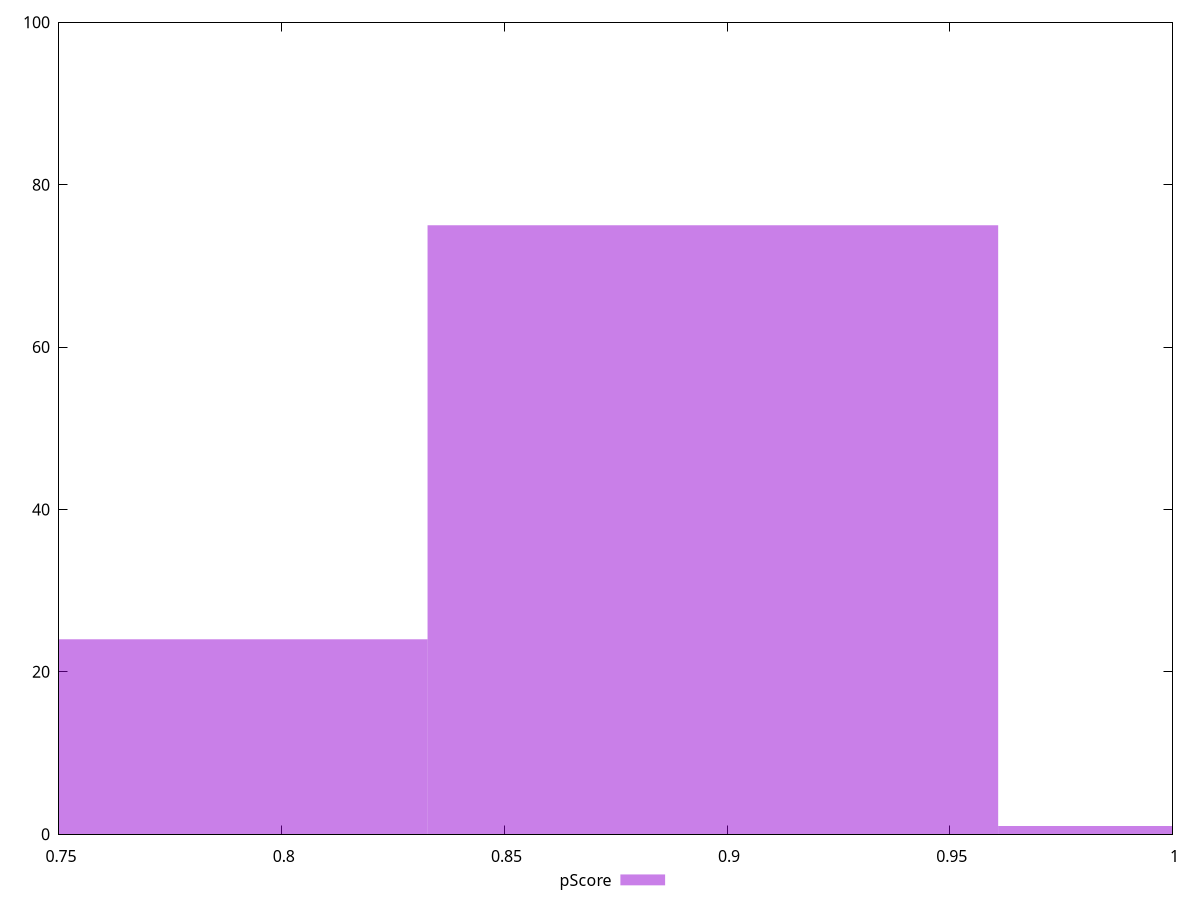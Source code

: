 reset

$pScore <<EOF
1.024919096631349 1
0.8968042095524305 75
0.7686893224735118 24
EOF

set key outside below
set boxwidth 0.12811488707891863
set xrange [0.75:1]
set yrange [0:100]
set trange [0:100]
set style fill transparent solid 0.5 noborder
set terminal svg size 640, 490 enhanced background rgb 'white'
set output "report_00026_2021-02-22T21:38:55.199Z/offscreen-images/samples/pages/pScore/histogram.svg"

plot $pScore title "pScore" with boxes

reset
